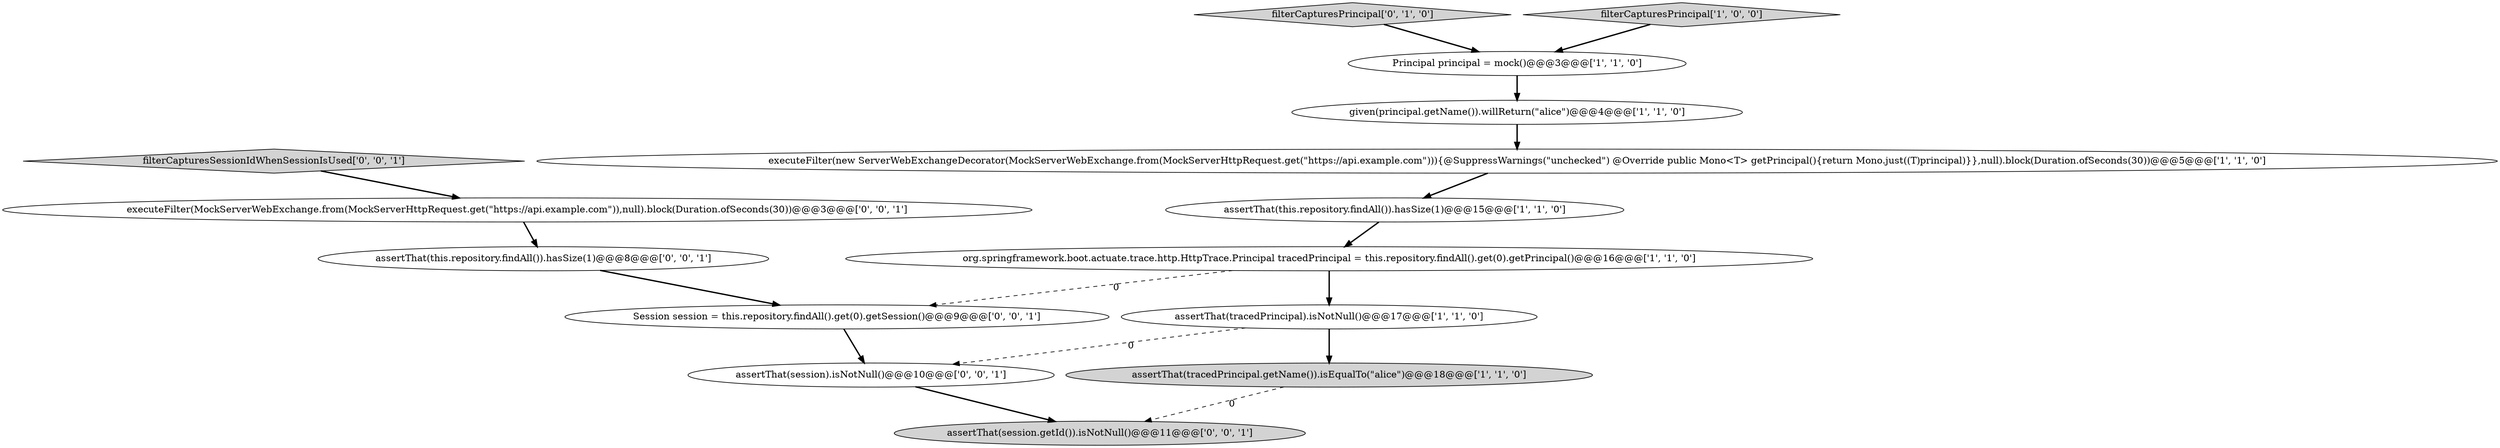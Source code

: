 digraph {
10 [style = filled, label = "filterCapturesSessionIdWhenSessionIsUsed['0', '0', '1']", fillcolor = lightgray, shape = diamond image = "AAA0AAABBB3BBB"];
12 [style = filled, label = "Session session = this.repository.findAll().get(0).getSession()@@@9@@@['0', '0', '1']", fillcolor = white, shape = ellipse image = "AAA0AAABBB3BBB"];
0 [style = filled, label = "Principal principal = mock()@@@3@@@['1', '1', '0']", fillcolor = white, shape = ellipse image = "AAA0AAABBB1BBB"];
5 [style = filled, label = "given(principal.getName()).willReturn(\"alice\")@@@4@@@['1', '1', '0']", fillcolor = white, shape = ellipse image = "AAA0AAABBB1BBB"];
1 [style = filled, label = "executeFilter(new ServerWebExchangeDecorator(MockServerWebExchange.from(MockServerHttpRequest.get(\"https://api.example.com\"))){@SuppressWarnings(\"unchecked\") @Override public Mono<T> getPrincipal(){return Mono.just((T)principal)}},null).block(Duration.ofSeconds(30))@@@5@@@['1', '1', '0']", fillcolor = white, shape = ellipse image = "AAA0AAABBB1BBB"];
11 [style = filled, label = "assertThat(session.getId()).isNotNull()@@@11@@@['0', '0', '1']", fillcolor = lightgray, shape = ellipse image = "AAA0AAABBB3BBB"];
3 [style = filled, label = "org.springframework.boot.actuate.trace.http.HttpTrace.Principal tracedPrincipal = this.repository.findAll().get(0).getPrincipal()@@@16@@@['1', '1', '0']", fillcolor = white, shape = ellipse image = "AAA0AAABBB1BBB"];
2 [style = filled, label = "assertThat(this.repository.findAll()).hasSize(1)@@@15@@@['1', '1', '0']", fillcolor = white, shape = ellipse image = "AAA0AAABBB1BBB"];
14 [style = filled, label = "assertThat(this.repository.findAll()).hasSize(1)@@@8@@@['0', '0', '1']", fillcolor = white, shape = ellipse image = "AAA0AAABBB3BBB"];
6 [style = filled, label = "assertThat(tracedPrincipal.getName()).isEqualTo(\"alice\")@@@18@@@['1', '1', '0']", fillcolor = lightgray, shape = ellipse image = "AAA0AAABBB1BBB"];
9 [style = filled, label = "executeFilter(MockServerWebExchange.from(MockServerHttpRequest.get(\"https://api.example.com\")),null).block(Duration.ofSeconds(30))@@@3@@@['0', '0', '1']", fillcolor = white, shape = ellipse image = "AAA0AAABBB3BBB"];
13 [style = filled, label = "assertThat(session).isNotNull()@@@10@@@['0', '0', '1']", fillcolor = white, shape = ellipse image = "AAA0AAABBB3BBB"];
8 [style = filled, label = "filterCapturesPrincipal['0', '1', '0']", fillcolor = lightgray, shape = diamond image = "AAA0AAABBB2BBB"];
4 [style = filled, label = "assertThat(tracedPrincipal).isNotNull()@@@17@@@['1', '1', '0']", fillcolor = white, shape = ellipse image = "AAA0AAABBB1BBB"];
7 [style = filled, label = "filterCapturesPrincipal['1', '0', '0']", fillcolor = lightgray, shape = diamond image = "AAA0AAABBB1BBB"];
12->13 [style = bold, label=""];
4->13 [style = dashed, label="0"];
4->6 [style = bold, label=""];
13->11 [style = bold, label=""];
6->11 [style = dashed, label="0"];
0->5 [style = bold, label=""];
14->12 [style = bold, label=""];
3->12 [style = dashed, label="0"];
7->0 [style = bold, label=""];
1->2 [style = bold, label=""];
3->4 [style = bold, label=""];
8->0 [style = bold, label=""];
10->9 [style = bold, label=""];
9->14 [style = bold, label=""];
2->3 [style = bold, label=""];
5->1 [style = bold, label=""];
}
